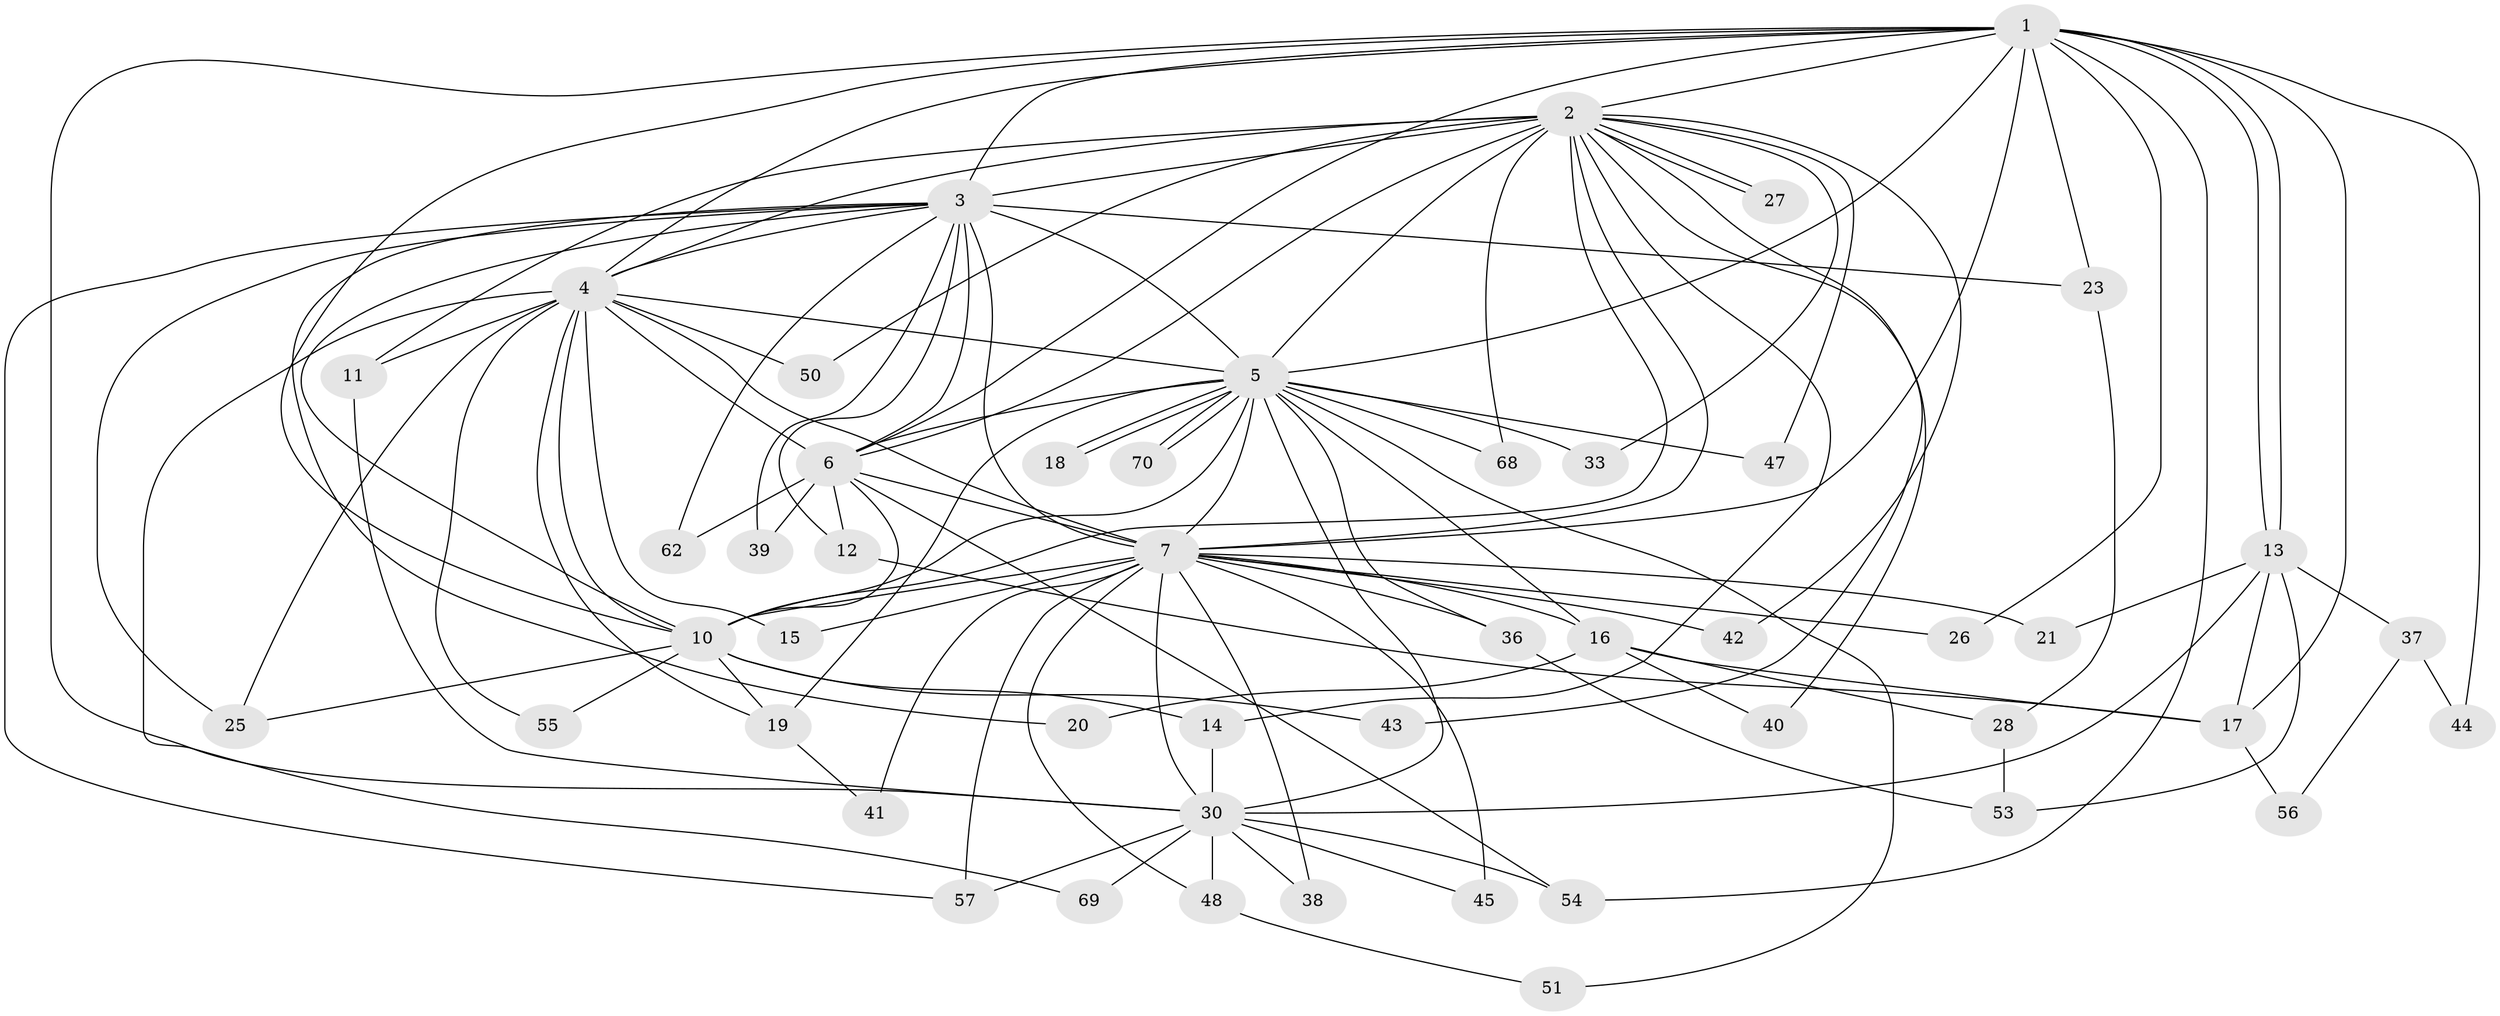 // original degree distribution, {17: 0.014084507042253521, 20: 0.014084507042253521, 18: 0.014084507042253521, 16: 0.04225352112676056, 21: 0.014084507042253521, 15: 0.028169014084507043, 13: 0.014084507042253521, 3: 0.19718309859154928, 6: 0.056338028169014086, 2: 0.5070422535211268, 5: 0.014084507042253521, 4: 0.08450704225352113}
// Generated by graph-tools (version 1.1) at 2025/17/03/04/25 18:17:20]
// undirected, 49 vertices, 120 edges
graph export_dot {
graph [start="1"]
  node [color=gray90,style=filled];
  1;
  2;
  3;
  4;
  5;
  6 [super="+31"];
  7 [super="+63+8"];
  10 [super="+46+29"];
  11;
  12;
  13 [super="+22"];
  14;
  15;
  16;
  17 [super="+58"];
  18;
  19 [super="+24"];
  20;
  21 [super="+35"];
  23;
  25 [super="+65"];
  26;
  27;
  28;
  30 [super="+32"];
  33;
  36;
  37;
  38;
  39;
  40;
  41;
  42;
  43;
  44;
  45;
  47;
  48;
  50;
  51;
  53 [super="+67"];
  54 [super="+61"];
  55;
  56;
  57 [super="+64"];
  62;
  68;
  69;
  70;
  1 -- 2;
  1 -- 3;
  1 -- 4;
  1 -- 5;
  1 -- 6;
  1 -- 7 [weight=3];
  1 -- 10;
  1 -- 13;
  1 -- 13;
  1 -- 17;
  1 -- 23;
  1 -- 26;
  1 -- 30;
  1 -- 44;
  1 -- 54;
  2 -- 3;
  2 -- 4;
  2 -- 5;
  2 -- 6;
  2 -- 7 [weight=3];
  2 -- 10;
  2 -- 11;
  2 -- 14;
  2 -- 27;
  2 -- 27;
  2 -- 33;
  2 -- 40;
  2 -- 42;
  2 -- 43;
  2 -- 47;
  2 -- 50;
  2 -- 68;
  3 -- 4;
  3 -- 5;
  3 -- 6;
  3 -- 7 [weight=4];
  3 -- 10 [weight=2];
  3 -- 12;
  3 -- 20;
  3 -- 23;
  3 -- 25;
  3 -- 39;
  3 -- 62;
  3 -- 57;
  4 -- 5;
  4 -- 6;
  4 -- 7 [weight=3];
  4 -- 10;
  4 -- 11;
  4 -- 15;
  4 -- 19;
  4 -- 25;
  4 -- 50;
  4 -- 55;
  4 -- 69;
  5 -- 6;
  5 -- 7 [weight=3];
  5 -- 10;
  5 -- 16;
  5 -- 18;
  5 -- 18;
  5 -- 19;
  5 -- 33;
  5 -- 36;
  5 -- 47;
  5 -- 51;
  5 -- 68;
  5 -- 70;
  5 -- 70;
  5 -- 30;
  6 -- 7 [weight=3];
  6 -- 10 [weight=3];
  6 -- 12;
  6 -- 39;
  6 -- 62;
  6 -- 54;
  7 -- 10 [weight=4];
  7 -- 15;
  7 -- 16;
  7 -- 26;
  7 -- 38;
  7 -- 41;
  7 -- 42;
  7 -- 57 [weight=2];
  7 -- 36;
  7 -- 45 [weight=2];
  7 -- 48;
  7 -- 21 [weight=2];
  7 -- 30;
  10 -- 14;
  10 -- 43;
  10 -- 55;
  10 -- 19;
  10 -- 25;
  11 -- 30;
  12 -- 17;
  13 -- 21;
  13 -- 37 [weight=2];
  13 -- 53;
  13 -- 17;
  13 -- 30;
  14 -- 30;
  16 -- 20;
  16 -- 28;
  16 -- 40;
  16 -- 17;
  17 -- 56;
  19 -- 41;
  23 -- 28;
  28 -- 53;
  30 -- 45;
  30 -- 48;
  30 -- 69;
  30 -- 38;
  30 -- 54;
  30 -- 57;
  36 -- 53;
  37 -- 44;
  37 -- 56;
  48 -- 51;
}

